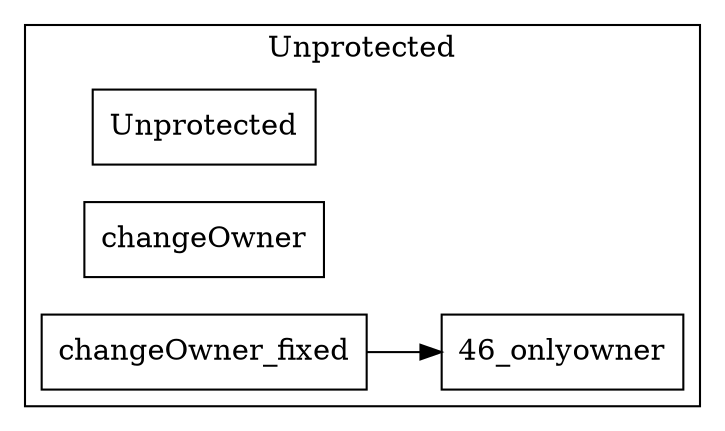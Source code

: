 strict digraph {
rankdir="LR"
node [shape=box]
subgraph cluster_46_Unprotected {
label = "Unprotected"
"46_Unprotected" [label="Unprotected"]
"46_changeOwner" [label="changeOwner"]
"46_changeOwner_fixed" [label="changeOwner_fixed"]
"46_changeOwner_fixed" -> "46_onlyowner"
}subgraph cluster_solidity {
label = "[Solidity]"
}
}